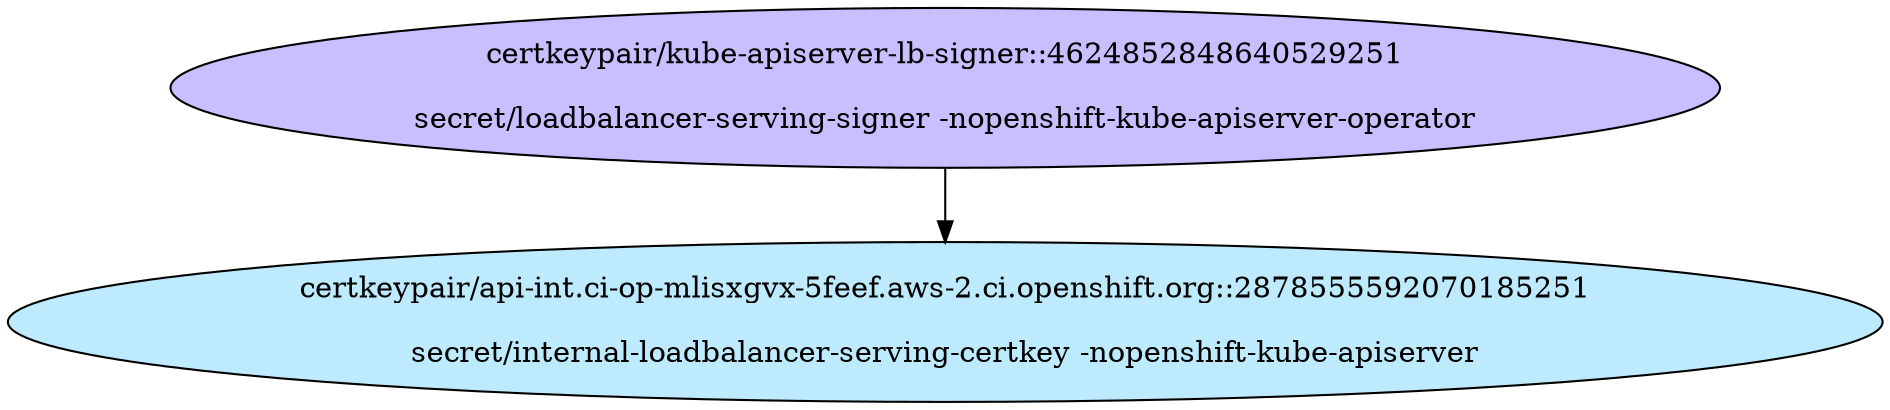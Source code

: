 digraph "Local Certificate" {
  // Node definitions.
  5 [
    label="certkeypair/kube-apiserver-lb-signer::4624852848640529251\n\nsecret/loadbalancer-serving-signer -nopenshift-kube-apiserver-operator\n"
    style=filled
    fillcolor="#c7bfff"
  ];
  6 [
    label="certkeypair/api-int.ci-op-mlisxgvx-5feef.aws-2.ci.openshift.org::2878555592070185251\n\nsecret/internal-loadbalancer-serving-certkey -nopenshift-kube-apiserver\n"
    style=filled
    fillcolor="#bdebfd"
  ];

  // Edge definitions.
  5 -> 6;
}